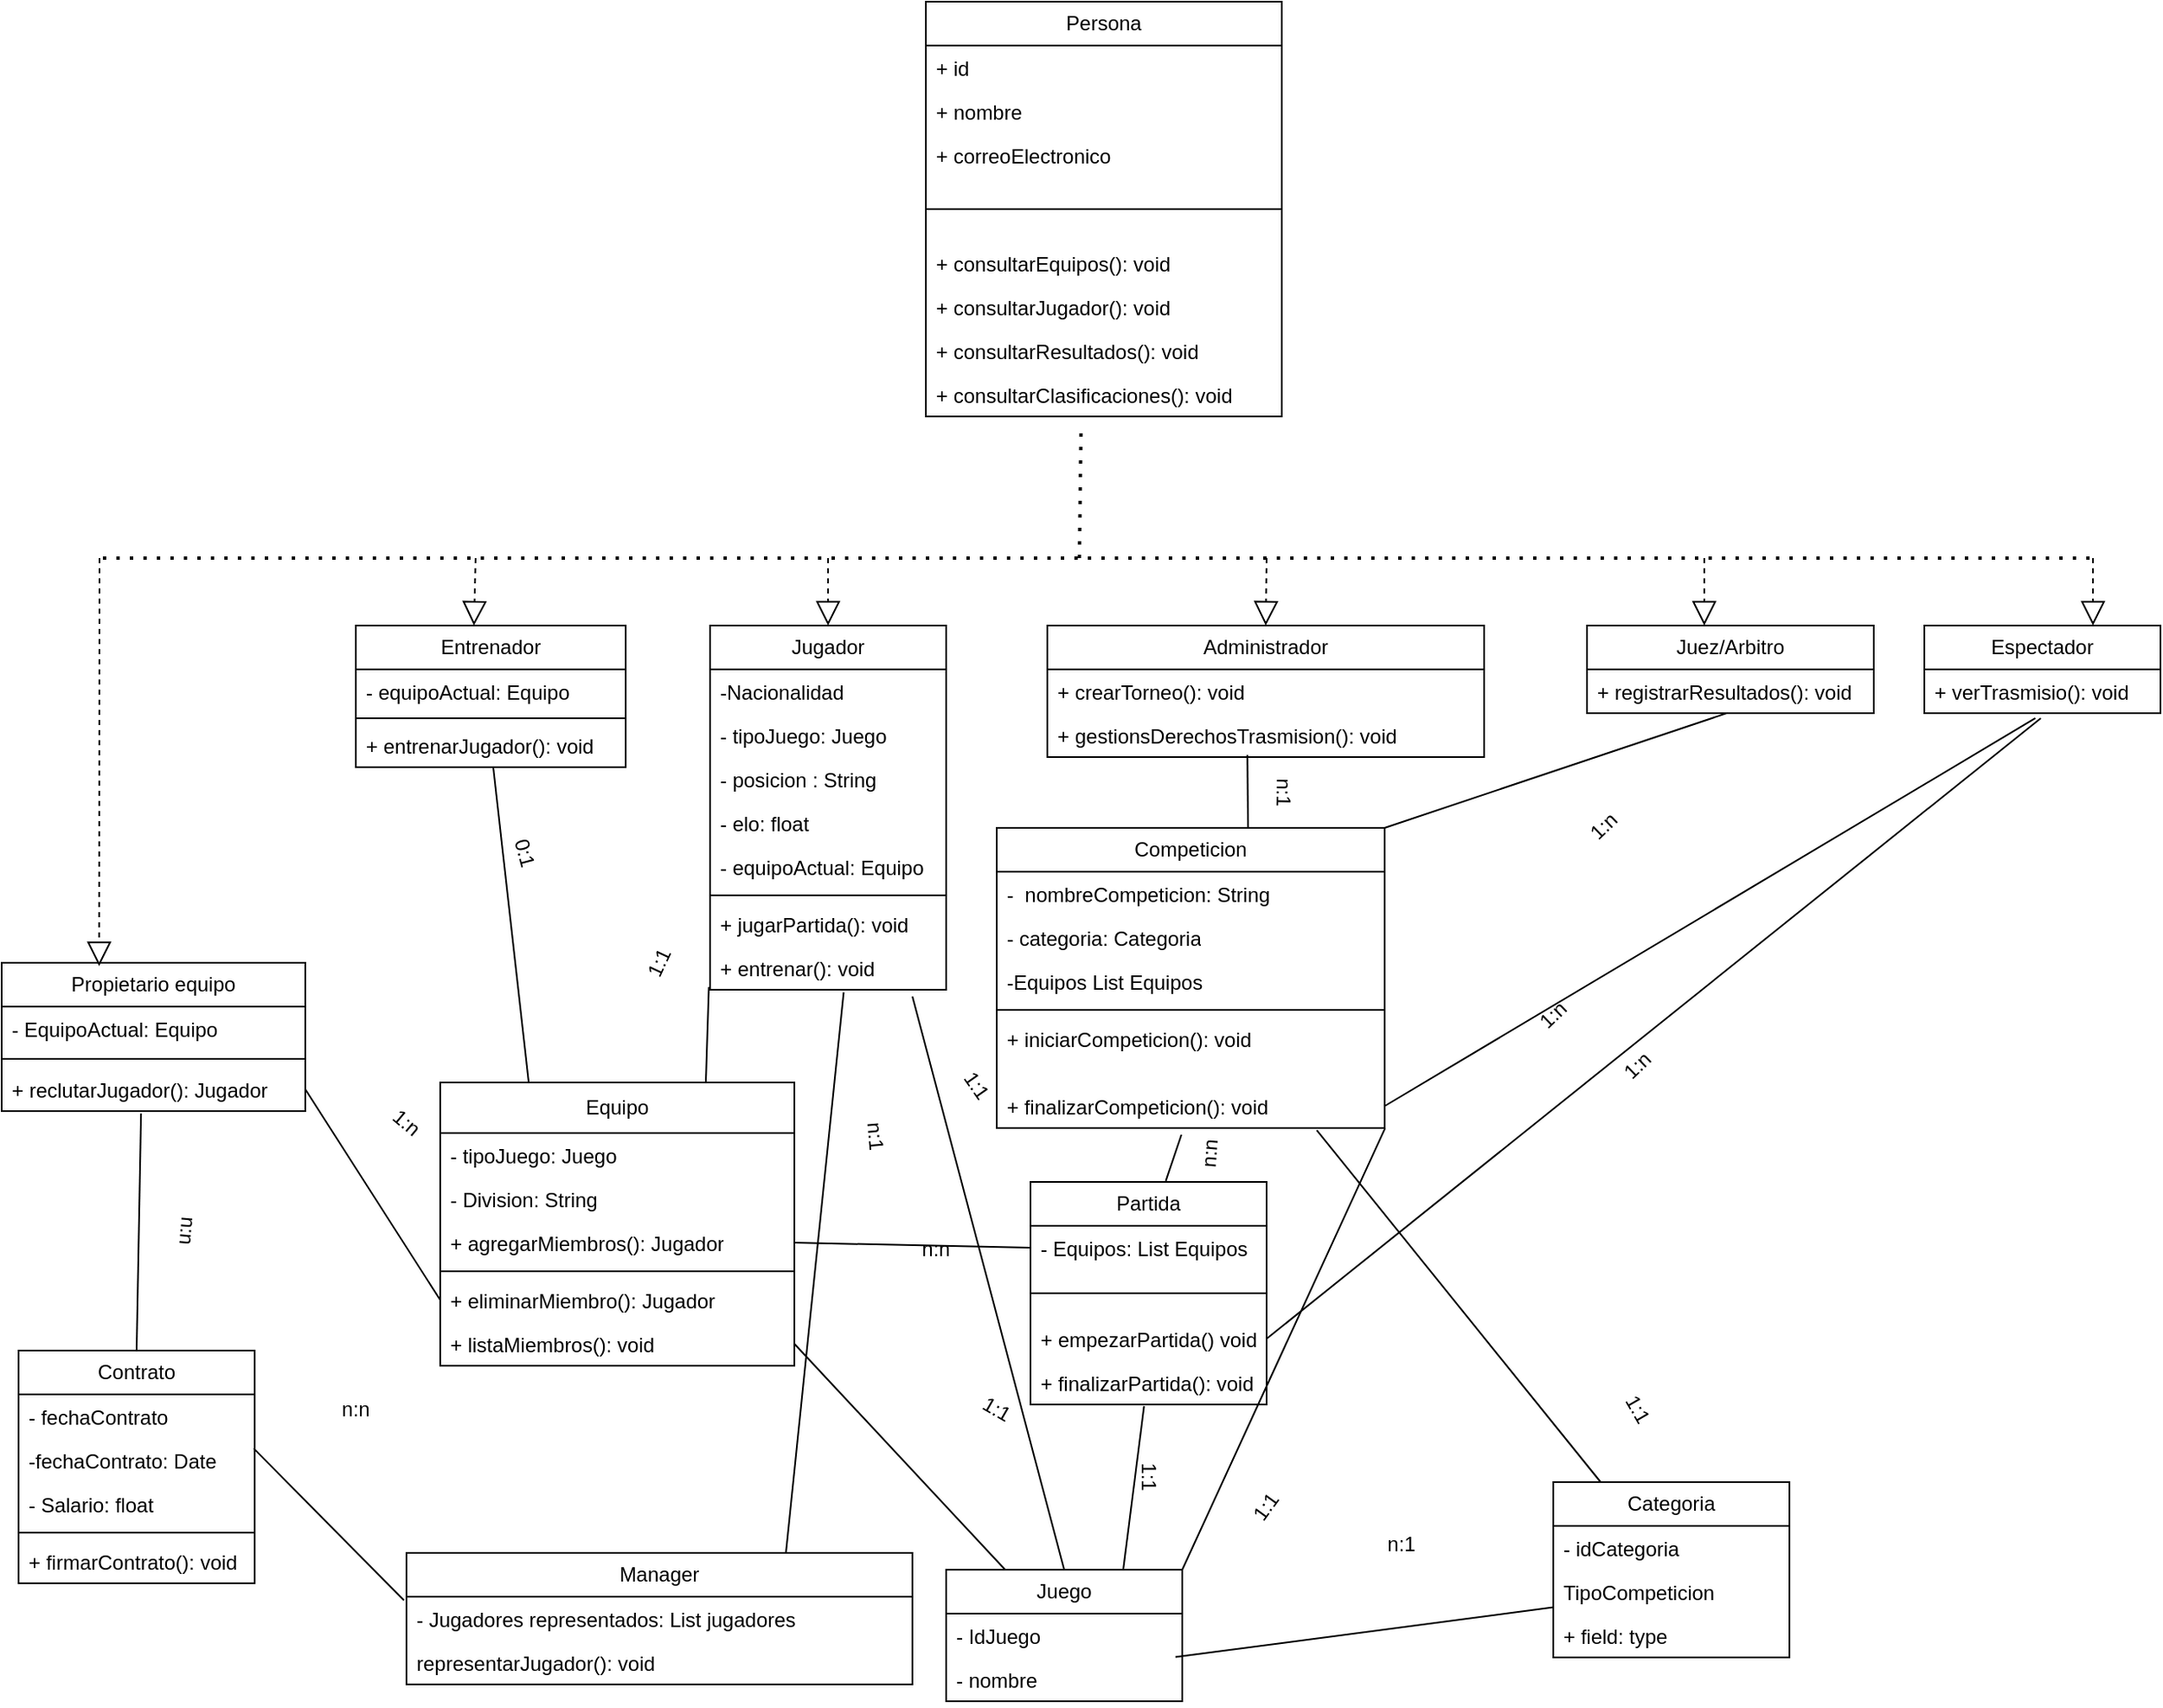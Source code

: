 <mxfile version="26.2.2">
  <diagram id="C5RBs43oDa-KdzZeNtuy" name="Page-1">
    <mxGraphModel dx="1342" dy="611" grid="1" gridSize="10" guides="1" tooltips="1" connect="1" arrows="1" fold="1" page="1" pageScale="1" pageWidth="827" pageHeight="1169" math="0" shadow="0">
      <root>
        <mxCell id="WIyWlLk6GJQsqaUBKTNV-0" />
        <mxCell id="WIyWlLk6GJQsqaUBKTNV-1" parent="WIyWlLk6GJQsqaUBKTNV-0" />
        <mxCell id="iQQC09z1nvnjRwE8Z2AP-0" value="Administrador" style="swimlane;fontStyle=0;childLayout=stackLayout;horizontal=1;startSize=26;fillColor=none;horizontalStack=0;resizeParent=1;resizeParentMax=0;resizeLast=0;collapsible=1;marginBottom=0;whiteSpace=wrap;html=1;" parent="WIyWlLk6GJQsqaUBKTNV-1" vertex="1">
          <mxGeometry x="380" y="400" width="259" height="78" as="geometry" />
        </mxCell>
        <mxCell id="iQQC09z1nvnjRwE8Z2AP-1" value="+ crearTorneo(): void" style="text;strokeColor=none;fillColor=none;align=left;verticalAlign=top;spacingLeft=4;spacingRight=4;overflow=hidden;rotatable=0;points=[[0,0.5],[1,0.5]];portConstraint=eastwest;whiteSpace=wrap;html=1;" parent="iQQC09z1nvnjRwE8Z2AP-0" vertex="1">
          <mxGeometry y="26" width="259" height="26" as="geometry" />
        </mxCell>
        <mxCell id="iQQC09z1nvnjRwE8Z2AP-2" value="+ gestionsDerechosTrasmision(): void" style="text;strokeColor=none;fillColor=none;align=left;verticalAlign=top;spacingLeft=4;spacingRight=4;overflow=hidden;rotatable=0;points=[[0,0.5],[1,0.5]];portConstraint=eastwest;whiteSpace=wrap;html=1;" parent="iQQC09z1nvnjRwE8Z2AP-0" vertex="1">
          <mxGeometry y="52" width="259" height="26" as="geometry" />
        </mxCell>
        <mxCell id="iQQC09z1nvnjRwE8Z2AP-10" value="Juez/Arbitro" style="swimlane;fontStyle=0;childLayout=stackLayout;horizontal=1;startSize=26;fillColor=none;horizontalStack=0;resizeParent=1;resizeParentMax=0;resizeLast=0;collapsible=1;marginBottom=0;whiteSpace=wrap;html=1;" parent="WIyWlLk6GJQsqaUBKTNV-1" vertex="1">
          <mxGeometry x="700" y="400" width="170" height="52" as="geometry" />
        </mxCell>
        <mxCell id="iQQC09z1nvnjRwE8Z2AP-11" value="+ registrarResultados(): void" style="text;strokeColor=none;fillColor=none;align=left;verticalAlign=top;spacingLeft=4;spacingRight=4;overflow=hidden;rotatable=0;points=[[0,0.5],[1,0.5]];portConstraint=eastwest;whiteSpace=wrap;html=1;" parent="iQQC09z1nvnjRwE8Z2AP-10" vertex="1">
          <mxGeometry y="26" width="170" height="26" as="geometry" />
        </mxCell>
        <mxCell id="iQQC09z1nvnjRwE8Z2AP-14" value="Propietario equipo" style="swimlane;fontStyle=0;childLayout=stackLayout;horizontal=1;startSize=26;fillColor=none;horizontalStack=0;resizeParent=1;resizeParentMax=0;resizeLast=0;collapsible=1;marginBottom=0;whiteSpace=wrap;html=1;" parent="WIyWlLk6GJQsqaUBKTNV-1" vertex="1">
          <mxGeometry x="-240" y="600" width="180" height="88" as="geometry" />
        </mxCell>
        <mxCell id="iQQC09z1nvnjRwE8Z2AP-15" value="- EquipoActual: Equipo" style="text;strokeColor=none;fillColor=none;align=left;verticalAlign=top;spacingLeft=4;spacingRight=4;overflow=hidden;rotatable=0;points=[[0,0.5],[1,0.5]];portConstraint=eastwest;whiteSpace=wrap;html=1;" parent="iQQC09z1nvnjRwE8Z2AP-14" vertex="1">
          <mxGeometry y="26" width="180" height="26" as="geometry" />
        </mxCell>
        <mxCell id="GNqNWurHYLGHldSwmiHS-39" value="" style="line;strokeWidth=1;fillColor=none;align=left;verticalAlign=middle;spacingTop=-1;spacingLeft=3;spacingRight=3;rotatable=0;labelPosition=right;points=[];portConstraint=eastwest;strokeColor=inherit;" parent="iQQC09z1nvnjRwE8Z2AP-14" vertex="1">
          <mxGeometry y="52" width="180" height="10" as="geometry" />
        </mxCell>
        <mxCell id="iQQC09z1nvnjRwE8Z2AP-17" value="+ reclutarJugador(): Jugador" style="text;strokeColor=none;fillColor=none;align=left;verticalAlign=top;spacingLeft=4;spacingRight=4;overflow=hidden;rotatable=0;points=[[0,0.5],[1,0.5]];portConstraint=eastwest;whiteSpace=wrap;html=1;" parent="iQQC09z1nvnjRwE8Z2AP-14" vertex="1">
          <mxGeometry y="62" width="180" height="26" as="geometry" />
        </mxCell>
        <mxCell id="iQQC09z1nvnjRwE8Z2AP-18" value="Jugador" style="swimlane;fontStyle=0;childLayout=stackLayout;horizontal=1;startSize=26;fillColor=none;horizontalStack=0;resizeParent=1;resizeParentMax=0;resizeLast=0;collapsible=1;marginBottom=0;whiteSpace=wrap;html=1;" parent="WIyWlLk6GJQsqaUBKTNV-1" vertex="1">
          <mxGeometry x="180" y="400" width="140" height="216" as="geometry" />
        </mxCell>
        <mxCell id="GNqNWurHYLGHldSwmiHS-89" value="-Nacionalidad" style="text;strokeColor=none;fillColor=none;align=left;verticalAlign=top;spacingLeft=4;spacingRight=4;overflow=hidden;rotatable=0;points=[[0,0.5],[1,0.5]];portConstraint=eastwest;whiteSpace=wrap;html=1;" parent="iQQC09z1nvnjRwE8Z2AP-18" vertex="1">
          <mxGeometry y="26" width="140" height="26" as="geometry" />
        </mxCell>
        <mxCell id="GNqNWurHYLGHldSwmiHS-90" value="- tipoJuego: Juego" style="text;strokeColor=none;fillColor=none;align=left;verticalAlign=top;spacingLeft=4;spacingRight=4;overflow=hidden;rotatable=0;points=[[0,0.5],[1,0.5]];portConstraint=eastwest;whiteSpace=wrap;html=1;" parent="iQQC09z1nvnjRwE8Z2AP-18" vertex="1">
          <mxGeometry y="52" width="140" height="26" as="geometry" />
        </mxCell>
        <mxCell id="iQQC09z1nvnjRwE8Z2AP-19" value="- posicion : String" style="text;strokeColor=none;fillColor=none;align=left;verticalAlign=top;spacingLeft=4;spacingRight=4;overflow=hidden;rotatable=0;points=[[0,0.5],[1,0.5]];portConstraint=eastwest;whiteSpace=wrap;html=1;" parent="iQQC09z1nvnjRwE8Z2AP-18" vertex="1">
          <mxGeometry y="78" width="140" height="26" as="geometry" />
        </mxCell>
        <mxCell id="iQQC09z1nvnjRwE8Z2AP-21" value="- elo: float" style="text;strokeColor=none;fillColor=none;align=left;verticalAlign=top;spacingLeft=4;spacingRight=4;overflow=hidden;rotatable=0;points=[[0,0.5],[1,0.5]];portConstraint=eastwest;whiteSpace=wrap;html=1;" parent="iQQC09z1nvnjRwE8Z2AP-18" vertex="1">
          <mxGeometry y="104" width="140" height="26" as="geometry" />
        </mxCell>
        <mxCell id="GNqNWurHYLGHldSwmiHS-33" value="- equipoActual: Equipo" style="text;strokeColor=none;fillColor=none;align=left;verticalAlign=top;spacingLeft=4;spacingRight=4;overflow=hidden;rotatable=0;points=[[0,0.5],[1,0.5]];portConstraint=eastwest;whiteSpace=wrap;html=1;" parent="iQQC09z1nvnjRwE8Z2AP-18" vertex="1">
          <mxGeometry y="130" width="140" height="26" as="geometry" />
        </mxCell>
        <mxCell id="GNqNWurHYLGHldSwmiHS-35" value="" style="line;strokeWidth=1;fillColor=none;align=left;verticalAlign=middle;spacingTop=-1;spacingLeft=3;spacingRight=3;rotatable=0;labelPosition=right;points=[];portConstraint=eastwest;strokeColor=inherit;" parent="iQQC09z1nvnjRwE8Z2AP-18" vertex="1">
          <mxGeometry y="156" width="140" height="8" as="geometry" />
        </mxCell>
        <mxCell id="GNqNWurHYLGHldSwmiHS-34" value="+ jugarPartida(): void" style="text;strokeColor=none;fillColor=none;align=left;verticalAlign=top;spacingLeft=4;spacingRight=4;overflow=hidden;rotatable=0;points=[[0,0.5],[1,0.5]];portConstraint=eastwest;whiteSpace=wrap;html=1;" parent="iQQC09z1nvnjRwE8Z2AP-18" vertex="1">
          <mxGeometry y="164" width="140" height="26" as="geometry" />
        </mxCell>
        <mxCell id="GNqNWurHYLGHldSwmiHS-36" value="+ entrenar(): void" style="text;strokeColor=none;fillColor=none;align=left;verticalAlign=top;spacingLeft=4;spacingRight=4;overflow=hidden;rotatable=0;points=[[0,0.5],[1,0.5]];portConstraint=eastwest;whiteSpace=wrap;html=1;" parent="iQQC09z1nvnjRwE8Z2AP-18" vertex="1">
          <mxGeometry y="190" width="140" height="26" as="geometry" />
        </mxCell>
        <mxCell id="iQQC09z1nvnjRwE8Z2AP-22" value="Manager" style="swimlane;fontStyle=0;childLayout=stackLayout;horizontal=1;startSize=26;fillColor=none;horizontalStack=0;resizeParent=1;resizeParentMax=0;resizeLast=0;collapsible=1;marginBottom=0;whiteSpace=wrap;html=1;" parent="WIyWlLk6GJQsqaUBKTNV-1" vertex="1">
          <mxGeometry y="950" width="300" height="78" as="geometry" />
        </mxCell>
        <mxCell id="bAvmmK1uBY_aqeS-dtMK-4" value="- Jugadores representados: List jugadores" style="text;strokeColor=none;fillColor=none;align=left;verticalAlign=top;spacingLeft=4;spacingRight=4;overflow=hidden;rotatable=0;points=[[0,0.5],[1,0.5]];portConstraint=eastwest;whiteSpace=wrap;html=1;" parent="iQQC09z1nvnjRwE8Z2AP-22" vertex="1">
          <mxGeometry y="26" width="300" height="26" as="geometry" />
        </mxCell>
        <mxCell id="iQQC09z1nvnjRwE8Z2AP-25" value="representarJugador(): void" style="text;strokeColor=none;fillColor=none;align=left;verticalAlign=top;spacingLeft=4;spacingRight=4;overflow=hidden;rotatable=0;points=[[0,0.5],[1,0.5]];portConstraint=eastwest;whiteSpace=wrap;html=1;" parent="iQQC09z1nvnjRwE8Z2AP-22" vertex="1">
          <mxGeometry y="52" width="300" height="26" as="geometry" />
        </mxCell>
        <mxCell id="iQQC09z1nvnjRwE8Z2AP-26" value="Entrenador" style="swimlane;fontStyle=0;childLayout=stackLayout;horizontal=1;startSize=26;fillColor=none;horizontalStack=0;resizeParent=1;resizeParentMax=0;resizeLast=0;collapsible=1;marginBottom=0;whiteSpace=wrap;html=1;" parent="WIyWlLk6GJQsqaUBKTNV-1" vertex="1">
          <mxGeometry x="-30" y="400" width="160" height="84" as="geometry" />
        </mxCell>
        <mxCell id="iQQC09z1nvnjRwE8Z2AP-29" value="- equipoActual: Equipo" style="text;strokeColor=none;fillColor=none;align=left;verticalAlign=top;spacingLeft=4;spacingRight=4;overflow=hidden;rotatable=0;points=[[0,0.5],[1,0.5]];portConstraint=eastwest;whiteSpace=wrap;html=1;" parent="iQQC09z1nvnjRwE8Z2AP-26" vertex="1">
          <mxGeometry y="26" width="160" height="26" as="geometry" />
        </mxCell>
        <mxCell id="GNqNWurHYLGHldSwmiHS-37" value="" style="line;strokeWidth=1;fillColor=none;align=left;verticalAlign=middle;spacingTop=-1;spacingLeft=3;spacingRight=3;rotatable=0;labelPosition=right;points=[];portConstraint=eastwest;strokeColor=inherit;" parent="iQQC09z1nvnjRwE8Z2AP-26" vertex="1">
          <mxGeometry y="52" width="160" height="6" as="geometry" />
        </mxCell>
        <mxCell id="GNqNWurHYLGHldSwmiHS-38" value="+ entrenarJugador(): void" style="text;strokeColor=none;fillColor=none;align=left;verticalAlign=top;spacingLeft=4;spacingRight=4;overflow=hidden;rotatable=0;points=[[0,0.5],[1,0.5]];portConstraint=eastwest;whiteSpace=wrap;html=1;" parent="iQQC09z1nvnjRwE8Z2AP-26" vertex="1">
          <mxGeometry y="58" width="160" height="26" as="geometry" />
        </mxCell>
        <mxCell id="iQQC09z1nvnjRwE8Z2AP-30" value="Espectador" style="swimlane;fontStyle=0;childLayout=stackLayout;horizontal=1;startSize=26;fillColor=none;horizontalStack=0;resizeParent=1;resizeParentMax=0;resizeLast=0;collapsible=1;marginBottom=0;whiteSpace=wrap;html=1;" parent="WIyWlLk6GJQsqaUBKTNV-1" vertex="1">
          <mxGeometry x="900" y="400" width="140" height="52" as="geometry" />
        </mxCell>
        <mxCell id="iQQC09z1nvnjRwE8Z2AP-31" value="+ verTrasmisio(): void" style="text;strokeColor=none;fillColor=none;align=left;verticalAlign=top;spacingLeft=4;spacingRight=4;overflow=hidden;rotatable=0;points=[[0,0.5],[1,0.5]];portConstraint=eastwest;whiteSpace=wrap;html=1;" parent="iQQC09z1nvnjRwE8Z2AP-30" vertex="1">
          <mxGeometry y="26" width="140" height="26" as="geometry" />
        </mxCell>
        <mxCell id="GNqNWurHYLGHldSwmiHS-1" value="Persona" style="swimlane;fontStyle=0;childLayout=stackLayout;horizontal=1;startSize=26;fillColor=none;horizontalStack=0;resizeParent=1;resizeParentMax=0;resizeLast=0;collapsible=1;marginBottom=0;whiteSpace=wrap;html=1;" parent="WIyWlLk6GJQsqaUBKTNV-1" vertex="1">
          <mxGeometry x="308" y="30" width="211" height="246" as="geometry" />
        </mxCell>
        <mxCell id="GNqNWurHYLGHldSwmiHS-2" value="+ id" style="text;strokeColor=none;fillColor=none;align=left;verticalAlign=top;spacingLeft=4;spacingRight=4;overflow=hidden;rotatable=0;points=[[0,0.5],[1,0.5]];portConstraint=eastwest;whiteSpace=wrap;html=1;" parent="GNqNWurHYLGHldSwmiHS-1" vertex="1">
          <mxGeometry y="26" width="211" height="26" as="geometry" />
        </mxCell>
        <mxCell id="GNqNWurHYLGHldSwmiHS-3" value="+ nombre" style="text;strokeColor=none;fillColor=none;align=left;verticalAlign=top;spacingLeft=4;spacingRight=4;overflow=hidden;rotatable=0;points=[[0,0.5],[1,0.5]];portConstraint=eastwest;whiteSpace=wrap;html=1;" parent="GNqNWurHYLGHldSwmiHS-1" vertex="1">
          <mxGeometry y="52" width="211" height="26" as="geometry" />
        </mxCell>
        <mxCell id="GNqNWurHYLGHldSwmiHS-5" value="+ correoElectronico" style="text;strokeColor=none;fillColor=none;align=left;verticalAlign=top;spacingLeft=4;spacingRight=4;overflow=hidden;rotatable=0;points=[[0,0.5],[1,0.5]];portConstraint=eastwest;whiteSpace=wrap;html=1;" parent="GNqNWurHYLGHldSwmiHS-1" vertex="1">
          <mxGeometry y="78" width="211" height="26" as="geometry" />
        </mxCell>
        <mxCell id="GNqNWurHYLGHldSwmiHS-8" value="" style="line;strokeWidth=1;fillColor=none;align=left;verticalAlign=middle;spacingTop=-1;spacingLeft=3;spacingRight=3;rotatable=0;labelPosition=right;points=[];portConstraint=eastwest;strokeColor=inherit;" parent="GNqNWurHYLGHldSwmiHS-1" vertex="1">
          <mxGeometry y="104" width="211" height="38" as="geometry" />
        </mxCell>
        <mxCell id="GNqNWurHYLGHldSwmiHS-9" value="+ consultarEquipos(): void" style="text;strokeColor=none;fillColor=none;align=left;verticalAlign=top;spacingLeft=4;spacingRight=4;overflow=hidden;rotatable=0;points=[[0,0.5],[1,0.5]];portConstraint=eastwest;whiteSpace=wrap;html=1;" parent="GNqNWurHYLGHldSwmiHS-1" vertex="1">
          <mxGeometry y="142" width="211" height="26" as="geometry" />
        </mxCell>
        <mxCell id="GNqNWurHYLGHldSwmiHS-10" value="+ consultarJugador(): void" style="text;strokeColor=none;fillColor=none;align=left;verticalAlign=top;spacingLeft=4;spacingRight=4;overflow=hidden;rotatable=0;points=[[0,0.5],[1,0.5]];portConstraint=eastwest;whiteSpace=wrap;html=1;" parent="GNqNWurHYLGHldSwmiHS-1" vertex="1">
          <mxGeometry y="168" width="211" height="26" as="geometry" />
        </mxCell>
        <mxCell id="GNqNWurHYLGHldSwmiHS-7" value="" style="line;strokeWidth=1;fillColor=none;align=left;verticalAlign=middle;spacingTop=-1;spacingLeft=3;spacingRight=3;rotatable=0;labelPosition=right;points=[];portConstraint=eastwest;strokeColor=inherit;" parent="GNqNWurHYLGHldSwmiHS-1" vertex="1">
          <mxGeometry y="194" width="211" as="geometry" />
        </mxCell>
        <mxCell id="GNqNWurHYLGHldSwmiHS-12" value="+ consultarResultados(): void" style="text;strokeColor=none;fillColor=none;align=left;verticalAlign=top;spacingLeft=4;spacingRight=4;overflow=hidden;rotatable=0;points=[[0,0.5],[1,0.5]];portConstraint=eastwest;whiteSpace=wrap;html=1;" parent="GNqNWurHYLGHldSwmiHS-1" vertex="1">
          <mxGeometry y="194" width="211" height="26" as="geometry" />
        </mxCell>
        <mxCell id="GNqNWurHYLGHldSwmiHS-11" value="+ consultarClasificaciones(): void" style="text;strokeColor=none;fillColor=none;align=left;verticalAlign=top;spacingLeft=4;spacingRight=4;overflow=hidden;rotatable=0;points=[[0,0.5],[1,0.5]];portConstraint=eastwest;whiteSpace=wrap;html=1;" parent="GNqNWurHYLGHldSwmiHS-1" vertex="1">
          <mxGeometry y="220" width="211" height="26" as="geometry" />
        </mxCell>
        <mxCell id="GNqNWurHYLGHldSwmiHS-13" value="Equipo" style="swimlane;fontStyle=0;childLayout=stackLayout;horizontal=1;startSize=30;fillColor=none;horizontalStack=0;resizeParent=1;resizeParentMax=0;resizeLast=0;collapsible=1;marginBottom=0;whiteSpace=wrap;html=1;" parent="WIyWlLk6GJQsqaUBKTNV-1" vertex="1">
          <mxGeometry x="20" y="671" width="210" height="168" as="geometry" />
        </mxCell>
        <mxCell id="GNqNWurHYLGHldSwmiHS-77" value="- tipoJuego: Juego" style="text;strokeColor=none;fillColor=none;align=left;verticalAlign=top;spacingLeft=4;spacingRight=4;overflow=hidden;rotatable=0;points=[[0,0.5],[1,0.5]];portConstraint=eastwest;whiteSpace=wrap;html=1;" parent="GNqNWurHYLGHldSwmiHS-13" vertex="1">
          <mxGeometry y="30" width="210" height="26" as="geometry" />
        </mxCell>
        <mxCell id="GNqNWurHYLGHldSwmiHS-79" value="- Division: String" style="text;strokeColor=none;fillColor=none;align=left;verticalAlign=top;spacingLeft=4;spacingRight=4;overflow=hidden;rotatable=0;points=[[0,0.5],[1,0.5]];portConstraint=eastwest;whiteSpace=wrap;html=1;" parent="GNqNWurHYLGHldSwmiHS-13" vertex="1">
          <mxGeometry y="56" width="210" height="26" as="geometry" />
        </mxCell>
        <mxCell id="GNqNWurHYLGHldSwmiHS-14" value="+ agregarMiembros(): Jugador" style="text;strokeColor=none;fillColor=none;align=left;verticalAlign=top;spacingLeft=4;spacingRight=4;overflow=hidden;rotatable=0;points=[[0,0.5],[1,0.5]];portConstraint=eastwest;whiteSpace=wrap;html=1;" parent="GNqNWurHYLGHldSwmiHS-13" vertex="1">
          <mxGeometry y="82" width="210" height="26" as="geometry" />
        </mxCell>
        <mxCell id="GNqNWurHYLGHldSwmiHS-78" value="" style="line;strokeWidth=1;fillColor=none;align=left;verticalAlign=middle;spacingTop=-1;spacingLeft=3;spacingRight=3;rotatable=0;labelPosition=right;points=[];portConstraint=eastwest;strokeColor=inherit;" parent="GNqNWurHYLGHldSwmiHS-13" vertex="1">
          <mxGeometry y="108" width="210" height="8" as="geometry" />
        </mxCell>
        <mxCell id="GNqNWurHYLGHldSwmiHS-16" value="+ eliminarMiembro(): Jugador" style="text;strokeColor=none;fillColor=none;align=left;verticalAlign=top;spacingLeft=4;spacingRight=4;overflow=hidden;rotatable=0;points=[[0,0.5],[1,0.5]];portConstraint=eastwest;whiteSpace=wrap;html=1;" parent="GNqNWurHYLGHldSwmiHS-13" vertex="1">
          <mxGeometry y="116" width="210" height="26" as="geometry" />
        </mxCell>
        <mxCell id="GNqNWurHYLGHldSwmiHS-15" value="+ listaMiembros(): void" style="text;strokeColor=none;fillColor=none;align=left;verticalAlign=top;spacingLeft=4;spacingRight=4;overflow=hidden;rotatable=0;points=[[0,0.5],[1,0.5]];portConstraint=eastwest;whiteSpace=wrap;html=1;" parent="GNqNWurHYLGHldSwmiHS-13" vertex="1">
          <mxGeometry y="142" width="210" height="26" as="geometry" />
        </mxCell>
        <mxCell id="GNqNWurHYLGHldSwmiHS-17" value="Competicion" style="swimlane;fontStyle=0;childLayout=stackLayout;horizontal=1;startSize=26;fillColor=none;horizontalStack=0;resizeParent=1;resizeParentMax=0;resizeLast=0;collapsible=1;marginBottom=0;whiteSpace=wrap;html=1;" parent="WIyWlLk6GJQsqaUBKTNV-1" vertex="1">
          <mxGeometry x="350" y="520" width="230" height="178" as="geometry" />
        </mxCell>
        <mxCell id="GNqNWurHYLGHldSwmiHS-18" value="-&amp;nbsp; nombreCompeticion: String" style="text;strokeColor=none;fillColor=none;align=left;verticalAlign=top;spacingLeft=4;spacingRight=4;overflow=hidden;rotatable=0;points=[[0,0.5],[1,0.5]];portConstraint=eastwest;whiteSpace=wrap;html=1;" parent="GNqNWurHYLGHldSwmiHS-17" vertex="1">
          <mxGeometry y="26" width="230" height="26" as="geometry" />
        </mxCell>
        <mxCell id="GNqNWurHYLGHldSwmiHS-19" value="- categoria: Categoria" style="text;strokeColor=none;fillColor=none;align=left;verticalAlign=top;spacingLeft=4;spacingRight=4;overflow=hidden;rotatable=0;points=[[0,0.5],[1,0.5]];portConstraint=eastwest;whiteSpace=wrap;html=1;" parent="GNqNWurHYLGHldSwmiHS-17" vertex="1">
          <mxGeometry y="52" width="230" height="26" as="geometry" />
        </mxCell>
        <mxCell id="xAGrIloIVyVLsAqQ8351-6" value="-Equipos List Equipos" style="text;strokeColor=none;fillColor=none;align=left;verticalAlign=top;spacingLeft=4;spacingRight=4;overflow=hidden;rotatable=0;points=[[0,0.5],[1,0.5]];portConstraint=eastwest;whiteSpace=wrap;html=1;" parent="GNqNWurHYLGHldSwmiHS-17" vertex="1">
          <mxGeometry y="78" width="230" height="26" as="geometry" />
        </mxCell>
        <mxCell id="xAGrIloIVyVLsAqQ8351-3" value="" style="line;strokeWidth=1;fillColor=none;align=left;verticalAlign=middle;spacingTop=-1;spacingLeft=3;spacingRight=3;rotatable=0;labelPosition=right;points=[];portConstraint=eastwest;strokeColor=inherit;" parent="GNqNWurHYLGHldSwmiHS-17" vertex="1">
          <mxGeometry y="104" width="230" height="8" as="geometry" />
        </mxCell>
        <mxCell id="xAGrIloIVyVLsAqQ8351-4" value="+ iniciarCompeticion(): void" style="text;strokeColor=none;fillColor=none;align=left;verticalAlign=top;spacingLeft=4;spacingRight=4;overflow=hidden;rotatable=0;points=[[0,0.5],[1,0.5]];portConstraint=eastwest;whiteSpace=wrap;html=1;" parent="GNqNWurHYLGHldSwmiHS-17" vertex="1">
          <mxGeometry y="112" width="230" height="40" as="geometry" />
        </mxCell>
        <mxCell id="GNqNWurHYLGHldSwmiHS-20" value="+ finalizarCompeticion(): void" style="text;strokeColor=none;fillColor=none;align=left;verticalAlign=top;spacingLeft=4;spacingRight=4;overflow=hidden;rotatable=0;points=[[0,0.5],[1,0.5]];portConstraint=eastwest;whiteSpace=wrap;html=1;" parent="GNqNWurHYLGHldSwmiHS-17" vertex="1">
          <mxGeometry y="152" width="230" height="26" as="geometry" />
        </mxCell>
        <mxCell id="GNqNWurHYLGHldSwmiHS-22" value="" style="endArrow=none;dashed=1;html=1;dashPattern=1 3;strokeWidth=2;rounded=0;" parent="WIyWlLk6GJQsqaUBKTNV-1" edge="1">
          <mxGeometry width="50" height="50" relative="1" as="geometry">
            <mxPoint x="-180" y="360" as="sourcePoint" />
            <mxPoint x="1000" y="360" as="targetPoint" />
          </mxGeometry>
        </mxCell>
        <mxCell id="GNqNWurHYLGHldSwmiHS-23" value="" style="endArrow=none;dashed=1;html=1;dashPattern=1 3;strokeWidth=2;rounded=0;" parent="WIyWlLk6GJQsqaUBKTNV-1" edge="1">
          <mxGeometry width="50" height="50" relative="1" as="geometry">
            <mxPoint x="399" y="360" as="sourcePoint" />
            <mxPoint x="400" y="280" as="targetPoint" />
          </mxGeometry>
        </mxCell>
        <mxCell id="GNqNWurHYLGHldSwmiHS-24" value="" style="endArrow=block;dashed=1;endFill=0;endSize=12;html=1;rounded=0;entryX=0.5;entryY=0;entryDx=0;entryDy=0;" parent="WIyWlLk6GJQsqaUBKTNV-1" target="iQQC09z1nvnjRwE8Z2AP-18" edge="1">
          <mxGeometry width="160" relative="1" as="geometry">
            <mxPoint x="250" y="360" as="sourcePoint" />
            <mxPoint x="450" y="440" as="targetPoint" />
          </mxGeometry>
        </mxCell>
        <mxCell id="GNqNWurHYLGHldSwmiHS-27" value="" style="endArrow=block;dashed=1;endFill=0;endSize=12;html=1;rounded=0;entryX=0.5;entryY=0;entryDx=0;entryDy=0;" parent="WIyWlLk6GJQsqaUBKTNV-1" target="iQQC09z1nvnjRwE8Z2AP-0" edge="1">
          <mxGeometry width="160" relative="1" as="geometry">
            <mxPoint x="510" y="360" as="sourcePoint" />
            <mxPoint x="260" y="410" as="targetPoint" />
          </mxGeometry>
        </mxCell>
        <mxCell id="GNqNWurHYLGHldSwmiHS-28" value="" style="endArrow=block;dashed=1;endFill=0;endSize=12;html=1;rounded=0;entryX=0.5;entryY=0;entryDx=0;entryDy=0;" parent="WIyWlLk6GJQsqaUBKTNV-1" edge="1">
          <mxGeometry width="160" relative="1" as="geometry">
            <mxPoint x="769.5" y="360" as="sourcePoint" />
            <mxPoint x="769.5" y="400" as="targetPoint" />
          </mxGeometry>
        </mxCell>
        <mxCell id="GNqNWurHYLGHldSwmiHS-29" value="" style="endArrow=block;dashed=1;endFill=0;endSize=12;html=1;rounded=0;entryX=0.5;entryY=0;entryDx=0;entryDy=0;" parent="WIyWlLk6GJQsqaUBKTNV-1" edge="1">
          <mxGeometry width="160" relative="1" as="geometry">
            <mxPoint x="1000" y="360" as="sourcePoint" />
            <mxPoint x="1000" y="400" as="targetPoint" />
          </mxGeometry>
        </mxCell>
        <mxCell id="GNqNWurHYLGHldSwmiHS-31" value="" style="endArrow=block;dashed=1;endFill=0;endSize=12;html=1;rounded=0;" parent="WIyWlLk6GJQsqaUBKTNV-1" edge="1">
          <mxGeometry width="160" relative="1" as="geometry">
            <mxPoint x="41" y="360" as="sourcePoint" />
            <mxPoint x="40" y="400" as="targetPoint" />
          </mxGeometry>
        </mxCell>
        <mxCell id="GNqNWurHYLGHldSwmiHS-32" value="" style="endArrow=block;dashed=1;endFill=0;endSize=12;html=1;rounded=0;entryX=0.321;entryY=0.023;entryDx=0;entryDy=0;entryPerimeter=0;" parent="WIyWlLk6GJQsqaUBKTNV-1" target="iQQC09z1nvnjRwE8Z2AP-14" edge="1">
          <mxGeometry width="160" relative="1" as="geometry">
            <mxPoint x="-182" y="360" as="sourcePoint" />
            <mxPoint x="-169" y="520" as="targetPoint" />
          </mxGeometry>
        </mxCell>
        <mxCell id="GNqNWurHYLGHldSwmiHS-57" value="Contrato" style="swimlane;fontStyle=0;childLayout=stackLayout;horizontal=1;startSize=26;fillColor=none;horizontalStack=0;resizeParent=1;resizeParentMax=0;resizeLast=0;collapsible=1;marginBottom=0;whiteSpace=wrap;html=1;" parent="WIyWlLk6GJQsqaUBKTNV-1" vertex="1">
          <mxGeometry x="-230" y="830" width="140" height="138" as="geometry" />
        </mxCell>
        <mxCell id="GNqNWurHYLGHldSwmiHS-58" value="- fechaContrato" style="text;strokeColor=none;fillColor=none;align=left;verticalAlign=top;spacingLeft=4;spacingRight=4;overflow=hidden;rotatable=0;points=[[0,0.5],[1,0.5]];portConstraint=eastwest;whiteSpace=wrap;html=1;" parent="GNqNWurHYLGHldSwmiHS-57" vertex="1">
          <mxGeometry y="26" width="140" height="26" as="geometry" />
        </mxCell>
        <mxCell id="GNqNWurHYLGHldSwmiHS-59" value="-fechaContrato: Date" style="text;strokeColor=none;fillColor=none;align=left;verticalAlign=top;spacingLeft=4;spacingRight=4;overflow=hidden;rotatable=0;points=[[0,0.5],[1,0.5]];portConstraint=eastwest;whiteSpace=wrap;html=1;" parent="GNqNWurHYLGHldSwmiHS-57" vertex="1">
          <mxGeometry y="52" width="140" height="26" as="geometry" />
        </mxCell>
        <mxCell id="GNqNWurHYLGHldSwmiHS-60" value="- Salario: float" style="text;strokeColor=none;fillColor=none;align=left;verticalAlign=top;spacingLeft=4;spacingRight=4;overflow=hidden;rotatable=0;points=[[0,0.5],[1,0.5]];portConstraint=eastwest;whiteSpace=wrap;html=1;" parent="GNqNWurHYLGHldSwmiHS-57" vertex="1">
          <mxGeometry y="78" width="140" height="26" as="geometry" />
        </mxCell>
        <mxCell id="lpZ48jiwTdECB3NVm_tx-1" value="" style="line;strokeWidth=1;fillColor=none;align=left;verticalAlign=middle;spacingTop=-1;spacingLeft=3;spacingRight=3;rotatable=0;labelPosition=right;points=[];portConstraint=eastwest;strokeColor=inherit;" parent="GNqNWurHYLGHldSwmiHS-57" vertex="1">
          <mxGeometry y="104" width="140" height="8" as="geometry" />
        </mxCell>
        <mxCell id="lpZ48jiwTdECB3NVm_tx-0" value="+ firmarContrato(): void" style="text;strokeColor=none;fillColor=none;align=left;verticalAlign=top;spacingLeft=4;spacingRight=4;overflow=hidden;rotatable=0;points=[[0,0.5],[1,0.5]];portConstraint=eastwest;whiteSpace=wrap;html=1;" parent="GNqNWurHYLGHldSwmiHS-57" vertex="1">
          <mxGeometry y="112" width="140" height="26" as="geometry" />
        </mxCell>
        <mxCell id="GNqNWurHYLGHldSwmiHS-62" value="" style="endArrow=none;html=1;rounded=0;entryX=-0.005;entryY=0.938;entryDx=0;entryDy=0;entryPerimeter=0;exitX=0.75;exitY=0;exitDx=0;exitDy=0;" parent="WIyWlLk6GJQsqaUBKTNV-1" source="GNqNWurHYLGHldSwmiHS-13" target="GNqNWurHYLGHldSwmiHS-36" edge="1">
          <mxGeometry width="50" height="50" relative="1" as="geometry">
            <mxPoint x="520" y="650" as="sourcePoint" />
            <mxPoint x="570" y="600" as="targetPoint" />
          </mxGeometry>
        </mxCell>
        <mxCell id="GNqNWurHYLGHldSwmiHS-63" value="1:1" style="text;html=1;align=center;verticalAlign=middle;whiteSpace=wrap;rounded=0;rotation=-65;" parent="WIyWlLk6GJQsqaUBKTNV-1" vertex="1">
          <mxGeometry x="120" y="585" width="60" height="30" as="geometry" />
        </mxCell>
        <mxCell id="GNqNWurHYLGHldSwmiHS-64" value="" style="endArrow=none;html=1;rounded=0;exitX=0.25;exitY=0;exitDx=0;exitDy=0;" parent="WIyWlLk6GJQsqaUBKTNV-1" source="GNqNWurHYLGHldSwmiHS-13" target="GNqNWurHYLGHldSwmiHS-38" edge="1">
          <mxGeometry width="50" height="50" relative="1" as="geometry">
            <mxPoint x="40" y="602" as="sourcePoint" />
            <mxPoint x="74" y="484" as="targetPoint" />
          </mxGeometry>
        </mxCell>
        <mxCell id="GNqNWurHYLGHldSwmiHS-65" value="0:1" style="text;html=1;align=center;verticalAlign=middle;whiteSpace=wrap;rounded=0;rotation=75;" parent="WIyWlLk6GJQsqaUBKTNV-1" vertex="1">
          <mxGeometry x="40" y="520" width="60" height="30" as="geometry" />
        </mxCell>
        <mxCell id="GNqNWurHYLGHldSwmiHS-67" value="1:n" style="text;html=1;align=center;verticalAlign=middle;whiteSpace=wrap;rounded=0;rotation=40;" parent="WIyWlLk6GJQsqaUBKTNV-1" vertex="1">
          <mxGeometry x="-30" y="680" width="60" height="30" as="geometry" />
        </mxCell>
        <mxCell id="GNqNWurHYLGHldSwmiHS-68" value="" style="endArrow=none;html=1;rounded=0;entryX=1;entryY=0.5;entryDx=0;entryDy=0;exitX=0;exitY=0.5;exitDx=0;exitDy=0;" parent="WIyWlLk6GJQsqaUBKTNV-1" source="GNqNWurHYLGHldSwmiHS-16" target="iQQC09z1nvnjRwE8Z2AP-17" edge="1">
          <mxGeometry width="50" height="50" relative="1" as="geometry">
            <mxPoint x="-30" y="780" as="sourcePoint" />
            <mxPoint x="20" y="730" as="targetPoint" />
          </mxGeometry>
        </mxCell>
        <mxCell id="GNqNWurHYLGHldSwmiHS-69" value="" style="endArrow=none;html=1;rounded=0;exitX=0.996;exitY=0.234;exitDx=0;exitDy=0;exitPerimeter=0;entryX=-0.005;entryY=0.361;entryDx=0;entryDy=0;entryPerimeter=0;" parent="WIyWlLk6GJQsqaUBKTNV-1" source="GNqNWurHYLGHldSwmiHS-59" target="iQQC09z1nvnjRwE8Z2AP-22" edge="1">
          <mxGeometry width="50" height="50" relative="1" as="geometry">
            <mxPoint x="-60" y="880" as="sourcePoint" />
            <mxPoint x="160" y="890" as="targetPoint" />
          </mxGeometry>
        </mxCell>
        <mxCell id="GNqNWurHYLGHldSwmiHS-70" value="" style="endArrow=none;html=1;rounded=0;entryX=0.459;entryY=1.053;entryDx=0;entryDy=0;entryPerimeter=0;exitX=0.5;exitY=0;exitDx=0;exitDy=0;" parent="WIyWlLk6GJQsqaUBKTNV-1" source="GNqNWurHYLGHldSwmiHS-57" target="iQQC09z1nvnjRwE8Z2AP-17" edge="1">
          <mxGeometry width="50" height="50" relative="1" as="geometry">
            <mxPoint x="-80" y="790" as="sourcePoint" />
            <mxPoint x="-30" y="740" as="targetPoint" />
          </mxGeometry>
        </mxCell>
        <mxCell id="GNqNWurHYLGHldSwmiHS-71" value="n:n" style="text;html=1;align=center;verticalAlign=middle;whiteSpace=wrap;rounded=0;rotation=95;" parent="WIyWlLk6GJQsqaUBKTNV-1" vertex="1">
          <mxGeometry x="-160" y="724" width="60" height="70" as="geometry" />
        </mxCell>
        <mxCell id="GNqNWurHYLGHldSwmiHS-72" value="n:n" style="text;html=1;align=center;verticalAlign=middle;whiteSpace=wrap;rounded=0;" parent="WIyWlLk6GJQsqaUBKTNV-1" vertex="1">
          <mxGeometry x="-60" y="850" width="60" height="30" as="geometry" />
        </mxCell>
        <mxCell id="GNqNWurHYLGHldSwmiHS-73" value="Partida" style="swimlane;fontStyle=0;childLayout=stackLayout;horizontal=1;startSize=26;fillColor=none;horizontalStack=0;resizeParent=1;resizeParentMax=0;resizeLast=0;collapsible=1;marginBottom=0;whiteSpace=wrap;html=1;" parent="WIyWlLk6GJQsqaUBKTNV-1" vertex="1">
          <mxGeometry x="370" y="730" width="140" height="132" as="geometry" />
        </mxCell>
        <mxCell id="GNqNWurHYLGHldSwmiHS-74" value="- Equipos: List Equipos" style="text;strokeColor=none;fillColor=none;align=left;verticalAlign=top;spacingLeft=4;spacingRight=4;overflow=hidden;rotatable=0;points=[[0,0.5],[1,0.5]];portConstraint=eastwest;whiteSpace=wrap;html=1;" parent="GNqNWurHYLGHldSwmiHS-73" vertex="1">
          <mxGeometry y="26" width="140" height="26" as="geometry" />
        </mxCell>
        <mxCell id="xAGrIloIVyVLsAqQ8351-7" value="" style="line;strokeWidth=1;fillColor=none;align=left;verticalAlign=middle;spacingTop=-1;spacingLeft=3;spacingRight=3;rotatable=0;labelPosition=right;points=[];portConstraint=eastwest;strokeColor=inherit;" parent="GNqNWurHYLGHldSwmiHS-73" vertex="1">
          <mxGeometry y="52" width="140" height="28" as="geometry" />
        </mxCell>
        <mxCell id="GNqNWurHYLGHldSwmiHS-75" value="+ empezarPartida() void" style="text;strokeColor=none;fillColor=none;align=left;verticalAlign=top;spacingLeft=4;spacingRight=4;overflow=hidden;rotatable=0;points=[[0,0.5],[1,0.5]];portConstraint=eastwest;whiteSpace=wrap;html=1;" parent="GNqNWurHYLGHldSwmiHS-73" vertex="1">
          <mxGeometry y="80" width="140" height="26" as="geometry" />
        </mxCell>
        <mxCell id="GNqNWurHYLGHldSwmiHS-76" value="+ finalizarPartida(): void" style="text;strokeColor=none;fillColor=none;align=left;verticalAlign=top;spacingLeft=4;spacingRight=4;overflow=hidden;rotatable=0;points=[[0,0.5],[1,0.5]];portConstraint=eastwest;whiteSpace=wrap;html=1;" parent="GNqNWurHYLGHldSwmiHS-73" vertex="1">
          <mxGeometry y="106" width="140" height="26" as="geometry" />
        </mxCell>
        <mxCell id="GNqNWurHYLGHldSwmiHS-81" value="Juego" style="swimlane;fontStyle=0;childLayout=stackLayout;horizontal=1;startSize=26;fillColor=none;horizontalStack=0;resizeParent=1;resizeParentMax=0;resizeLast=0;collapsible=1;marginBottom=0;whiteSpace=wrap;html=1;" parent="WIyWlLk6GJQsqaUBKTNV-1" vertex="1">
          <mxGeometry x="320" y="960" width="140" height="78" as="geometry" />
        </mxCell>
        <mxCell id="GNqNWurHYLGHldSwmiHS-83" value="- IdJuego" style="text;strokeColor=none;fillColor=none;align=left;verticalAlign=top;spacingLeft=4;spacingRight=4;overflow=hidden;rotatable=0;points=[[0,0.5],[1,0.5]];portConstraint=eastwest;whiteSpace=wrap;html=1;" parent="GNqNWurHYLGHldSwmiHS-81" vertex="1">
          <mxGeometry y="26" width="140" height="26" as="geometry" />
        </mxCell>
        <mxCell id="GNqNWurHYLGHldSwmiHS-82" value="- nombre" style="text;strokeColor=none;fillColor=none;align=left;verticalAlign=top;spacingLeft=4;spacingRight=4;overflow=hidden;rotatable=0;points=[[0,0.5],[1,0.5]];portConstraint=eastwest;whiteSpace=wrap;html=1;" parent="GNqNWurHYLGHldSwmiHS-81" vertex="1">
          <mxGeometry y="52" width="140" height="26" as="geometry" />
        </mxCell>
        <mxCell id="GNqNWurHYLGHldSwmiHS-85" value="Categoria" style="swimlane;fontStyle=0;childLayout=stackLayout;horizontal=1;startSize=26;fillColor=none;horizontalStack=0;resizeParent=1;resizeParentMax=0;resizeLast=0;collapsible=1;marginBottom=0;whiteSpace=wrap;html=1;" parent="WIyWlLk6GJQsqaUBKTNV-1" vertex="1">
          <mxGeometry x="680" y="908" width="140" height="104" as="geometry" />
        </mxCell>
        <mxCell id="GNqNWurHYLGHldSwmiHS-86" value="- idCategoria" style="text;strokeColor=none;fillColor=none;align=left;verticalAlign=top;spacingLeft=4;spacingRight=4;overflow=hidden;rotatable=0;points=[[0,0.5],[1,0.5]];portConstraint=eastwest;whiteSpace=wrap;html=1;" parent="GNqNWurHYLGHldSwmiHS-85" vertex="1">
          <mxGeometry y="26" width="140" height="26" as="geometry" />
        </mxCell>
        <mxCell id="GNqNWurHYLGHldSwmiHS-87" value="TipoCompeticion" style="text;strokeColor=none;fillColor=none;align=left;verticalAlign=top;spacingLeft=4;spacingRight=4;overflow=hidden;rotatable=0;points=[[0,0.5],[1,0.5]];portConstraint=eastwest;whiteSpace=wrap;html=1;" parent="GNqNWurHYLGHldSwmiHS-85" vertex="1">
          <mxGeometry y="52" width="140" height="26" as="geometry" />
        </mxCell>
        <mxCell id="GNqNWurHYLGHldSwmiHS-88" value="+ field: type" style="text;strokeColor=none;fillColor=none;align=left;verticalAlign=top;spacingLeft=4;spacingRight=4;overflow=hidden;rotatable=0;points=[[0,0.5],[1,0.5]];portConstraint=eastwest;whiteSpace=wrap;html=1;" parent="GNqNWurHYLGHldSwmiHS-85" vertex="1">
          <mxGeometry y="78" width="140" height="26" as="geometry" />
        </mxCell>
        <mxCell id="GNqNWurHYLGHldSwmiHS-92" value="" style="endArrow=none;html=1;rounded=0;exitX=0.5;exitY=0;exitDx=0;exitDy=0;" parent="WIyWlLk6GJQsqaUBKTNV-1" source="GNqNWurHYLGHldSwmiHS-81" edge="1">
          <mxGeometry width="50" height="50" relative="1" as="geometry">
            <mxPoint x="240" y="700" as="sourcePoint" />
            <mxPoint x="300" y="620" as="targetPoint" />
          </mxGeometry>
        </mxCell>
        <mxCell id="GNqNWurHYLGHldSwmiHS-93" value="" style="endArrow=none;html=1;rounded=0;exitX=1;exitY=0.5;exitDx=0;exitDy=0;entryX=0.25;entryY=0;entryDx=0;entryDy=0;" parent="WIyWlLk6GJQsqaUBKTNV-1" source="GNqNWurHYLGHldSwmiHS-15" target="GNqNWurHYLGHldSwmiHS-81" edge="1">
          <mxGeometry width="50" height="50" relative="1" as="geometry">
            <mxPoint x="240" y="700" as="sourcePoint" />
            <mxPoint x="290" y="650" as="targetPoint" />
          </mxGeometry>
        </mxCell>
        <mxCell id="GNqNWurHYLGHldSwmiHS-94" value="" style="endArrow=none;html=1;rounded=0;entryX=0.566;entryY=1.062;entryDx=0;entryDy=0;entryPerimeter=0;exitX=0.75;exitY=0;exitDx=0;exitDy=0;" parent="WIyWlLk6GJQsqaUBKTNV-1" source="iQQC09z1nvnjRwE8Z2AP-22" target="GNqNWurHYLGHldSwmiHS-36" edge="1">
          <mxGeometry width="50" height="50" relative="1" as="geometry">
            <mxPoint x="240" y="700" as="sourcePoint" />
            <mxPoint x="290" y="650" as="targetPoint" />
          </mxGeometry>
        </mxCell>
        <mxCell id="GNqNWurHYLGHldSwmiHS-96" value="1:1" style="text;html=1;align=center;verticalAlign=middle;whiteSpace=wrap;rounded=0;rotation=55;" parent="WIyWlLk6GJQsqaUBKTNV-1" vertex="1">
          <mxGeometry x="308" y="658" width="60" height="30" as="geometry" />
        </mxCell>
        <mxCell id="GNqNWurHYLGHldSwmiHS-97" value="1:1" style="text;html=1;align=center;verticalAlign=middle;whiteSpace=wrap;rounded=0;rotation=30;" parent="WIyWlLk6GJQsqaUBKTNV-1" vertex="1">
          <mxGeometry x="320" y="850" width="60" height="30" as="geometry" />
        </mxCell>
        <mxCell id="GNqNWurHYLGHldSwmiHS-98" value="n:1" style="text;html=1;align=center;verticalAlign=middle;whiteSpace=wrap;rounded=0;rotation=85;" parent="WIyWlLk6GJQsqaUBKTNV-1" vertex="1">
          <mxGeometry x="248" y="688" width="60" height="30" as="geometry" />
        </mxCell>
        <mxCell id="GNqNWurHYLGHldSwmiHS-100" value="" style="endArrow=none;html=1;rounded=0;exitX=0.971;exitY=-0.008;exitDx=0;exitDy=0;exitPerimeter=0;" parent="WIyWlLk6GJQsqaUBKTNV-1" source="GNqNWurHYLGHldSwmiHS-82" target="GNqNWurHYLGHldSwmiHS-87" edge="1">
          <mxGeometry width="50" height="50" relative="1" as="geometry">
            <mxPoint x="650" y="850" as="sourcePoint" />
            <mxPoint x="700" y="800" as="targetPoint" />
          </mxGeometry>
        </mxCell>
        <mxCell id="GNqNWurHYLGHldSwmiHS-101" value="n:1" style="text;html=1;align=center;verticalAlign=middle;whiteSpace=wrap;rounded=0;" parent="WIyWlLk6GJQsqaUBKTNV-1" vertex="1">
          <mxGeometry x="560" y="930" width="60" height="30" as="geometry" />
        </mxCell>
        <mxCell id="GNqNWurHYLGHldSwmiHS-102" value="" style="endArrow=none;html=1;rounded=0;exitX=1;exitY=0.5;exitDx=0;exitDy=0;entryX=0;entryY=0.5;entryDx=0;entryDy=0;" parent="WIyWlLk6GJQsqaUBKTNV-1" source="GNqNWurHYLGHldSwmiHS-14" target="GNqNWurHYLGHldSwmiHS-74" edge="1">
          <mxGeometry width="50" height="50" relative="1" as="geometry">
            <mxPoint x="380" y="780" as="sourcePoint" />
            <mxPoint x="430" y="730" as="targetPoint" />
          </mxGeometry>
        </mxCell>
        <mxCell id="GNqNWurHYLGHldSwmiHS-104" value="" style="endArrow=none;html=1;rounded=0;entryX=0.573;entryY=-0.004;entryDx=0;entryDy=0;exitX=0.476;exitY=1.154;exitDx=0;exitDy=0;exitPerimeter=0;entryPerimeter=0;" parent="WIyWlLk6GJQsqaUBKTNV-1" source="GNqNWurHYLGHldSwmiHS-20" target="GNqNWurHYLGHldSwmiHS-73" edge="1">
          <mxGeometry width="50" height="50" relative="1" as="geometry">
            <mxPoint x="490" y="710" as="sourcePoint" />
            <mxPoint x="720" y="720" as="targetPoint" />
          </mxGeometry>
        </mxCell>
        <mxCell id="GNqNWurHYLGHldSwmiHS-106" value="n:n" style="text;html=1;align=center;verticalAlign=middle;whiteSpace=wrap;rounded=0;" parent="WIyWlLk6GJQsqaUBKTNV-1" vertex="1">
          <mxGeometry x="284" y="755" width="60" height="30" as="geometry" />
        </mxCell>
        <mxCell id="GNqNWurHYLGHldSwmiHS-111" value="" style="endArrow=none;html=1;rounded=0;entryX=0.825;entryY=1.051;entryDx=0;entryDy=0;entryPerimeter=0;" parent="WIyWlLk6GJQsqaUBKTNV-1" source="GNqNWurHYLGHldSwmiHS-85" target="GNqNWurHYLGHldSwmiHS-20" edge="1">
          <mxGeometry width="50" height="50" relative="1" as="geometry">
            <mxPoint x="450" y="800" as="sourcePoint" />
            <mxPoint x="500" y="750" as="targetPoint" />
          </mxGeometry>
        </mxCell>
        <mxCell id="GNqNWurHYLGHldSwmiHS-112" value="1:1" style="text;html=1;align=center;verticalAlign=middle;whiteSpace=wrap;rounded=0;rotation=60;" parent="WIyWlLk6GJQsqaUBKTNV-1" vertex="1">
          <mxGeometry x="700" y="850" width="60" height="30" as="geometry" />
        </mxCell>
        <mxCell id="E_j_PSvMOBUcGR2O2GeZ-0" value="" style="endArrow=none;html=1;rounded=0;entryX=0.491;entryY=0.992;entryDx=0;entryDy=0;entryPerimeter=0;exitX=1;exitY=0;exitDx=0;exitDy=0;" parent="WIyWlLk6GJQsqaUBKTNV-1" source="GNqNWurHYLGHldSwmiHS-17" target="iQQC09z1nvnjRwE8Z2AP-11" edge="1">
          <mxGeometry width="50" height="50" relative="1" as="geometry">
            <mxPoint x="610" y="620" as="sourcePoint" />
            <mxPoint x="660" y="570" as="targetPoint" />
          </mxGeometry>
        </mxCell>
        <mxCell id="E_j_PSvMOBUcGR2O2GeZ-3" value="" style="endArrow=none;html=1;rounded=0;entryX=0.458;entryY=0.954;entryDx=0;entryDy=0;entryPerimeter=0;" parent="WIyWlLk6GJQsqaUBKTNV-1" target="iQQC09z1nvnjRwE8Z2AP-2" edge="1">
          <mxGeometry width="50" height="50" relative="1" as="geometry">
            <mxPoint x="499" y="520" as="sourcePoint" />
            <mxPoint x="498.622" y="484" as="targetPoint" />
            <Array as="points" />
          </mxGeometry>
        </mxCell>
        <mxCell id="E_j_PSvMOBUcGR2O2GeZ-4" value="" style="endArrow=none;html=1;rounded=0;entryX=0.47;entryY=1.115;entryDx=0;entryDy=0;entryPerimeter=0;exitX=1;exitY=0.5;exitDx=0;exitDy=0;" parent="WIyWlLk6GJQsqaUBKTNV-1" source="GNqNWurHYLGHldSwmiHS-20" target="iQQC09z1nvnjRwE8Z2AP-31" edge="1">
          <mxGeometry width="50" height="50" relative="1" as="geometry">
            <mxPoint x="580" y="530" as="sourcePoint" />
            <mxPoint x="630" y="480" as="targetPoint" />
          </mxGeometry>
        </mxCell>
        <mxCell id="E_j_PSvMOBUcGR2O2GeZ-5" value="" style="endArrow=none;html=1;rounded=0;entryX=0.493;entryY=1.115;entryDx=0;entryDy=0;entryPerimeter=0;exitX=1;exitY=0.5;exitDx=0;exitDy=0;" parent="WIyWlLk6GJQsqaUBKTNV-1" source="GNqNWurHYLGHldSwmiHS-75" target="iQQC09z1nvnjRwE8Z2AP-31" edge="1">
          <mxGeometry width="50" height="50" relative="1" as="geometry">
            <mxPoint x="550" y="600" as="sourcePoint" />
            <mxPoint x="600" y="550" as="targetPoint" />
          </mxGeometry>
        </mxCell>
        <mxCell id="E_j_PSvMOBUcGR2O2GeZ-6" value="" style="endArrow=none;html=1;rounded=0;exitX=1.001;exitY=1.008;exitDx=0;exitDy=0;exitPerimeter=0;entryX=1;entryY=0;entryDx=0;entryDy=0;" parent="WIyWlLk6GJQsqaUBKTNV-1" source="GNqNWurHYLGHldSwmiHS-20" target="GNqNWurHYLGHldSwmiHS-81" edge="1">
          <mxGeometry width="50" height="50" relative="1" as="geometry">
            <mxPoint x="610" y="740" as="sourcePoint" />
            <mxPoint x="490" y="910" as="targetPoint" />
          </mxGeometry>
        </mxCell>
        <mxCell id="E_j_PSvMOBUcGR2O2GeZ-7" value="" style="endArrow=none;html=1;rounded=0;entryX=0.481;entryY=1.038;entryDx=0;entryDy=0;entryPerimeter=0;exitX=0.75;exitY=0;exitDx=0;exitDy=0;" parent="WIyWlLk6GJQsqaUBKTNV-1" source="GNqNWurHYLGHldSwmiHS-81" target="GNqNWurHYLGHldSwmiHS-76" edge="1">
          <mxGeometry width="50" height="50" relative="1" as="geometry">
            <mxPoint x="610" y="740" as="sourcePoint" />
            <mxPoint x="660" y="690" as="targetPoint" />
          </mxGeometry>
        </mxCell>
        <mxCell id="E_j_PSvMOBUcGR2O2GeZ-8" value="1:1" style="text;html=1;align=center;verticalAlign=middle;whiteSpace=wrap;rounded=0;rotation=90;" parent="WIyWlLk6GJQsqaUBKTNV-1" vertex="1">
          <mxGeometry x="410" y="890" width="60" height="30" as="geometry" />
        </mxCell>
        <mxCell id="E_j_PSvMOBUcGR2O2GeZ-10" value="1:1" style="text;html=1;align=center;verticalAlign=middle;whiteSpace=wrap;rounded=0;rotation=-54;" parent="WIyWlLk6GJQsqaUBKTNV-1" vertex="1">
          <mxGeometry x="479.5" y="908" width="60" height="30" as="geometry" />
        </mxCell>
        <mxCell id="E_j_PSvMOBUcGR2O2GeZ-11" value="n:1" style="text;html=1;align=center;verticalAlign=middle;whiteSpace=wrap;rounded=0;rotation=91;" parent="WIyWlLk6GJQsqaUBKTNV-1" vertex="1">
          <mxGeometry x="490" y="484" width="60" height="30" as="geometry" />
        </mxCell>
        <mxCell id="E_j_PSvMOBUcGR2O2GeZ-13" value="1:n" style="text;html=1;align=center;verticalAlign=middle;whiteSpace=wrap;rounded=0;rotation=-44;" parent="WIyWlLk6GJQsqaUBKTNV-1" vertex="1">
          <mxGeometry x="650" y="616" width="60" height="30" as="geometry" />
        </mxCell>
        <mxCell id="E_j_PSvMOBUcGR2O2GeZ-15" value="1:n" style="text;html=1;align=center;verticalAlign=middle;whiteSpace=wrap;rounded=0;rotation=-44;" parent="WIyWlLk6GJQsqaUBKTNV-1" vertex="1">
          <mxGeometry x="700" y="646" width="60" height="30" as="geometry" />
        </mxCell>
        <mxCell id="E_j_PSvMOBUcGR2O2GeZ-16" value="1:n" style="text;html=1;align=center;verticalAlign=middle;whiteSpace=wrap;rounded=0;rotation=-44;" parent="WIyWlLk6GJQsqaUBKTNV-1" vertex="1">
          <mxGeometry x="680" y="504" width="60" height="30" as="geometry" />
        </mxCell>
        <mxCell id="GNqNWurHYLGHldSwmiHS-105" value="n:n" style="text;html=1;align=center;verticalAlign=middle;whiteSpace=wrap;rounded=0;rotation=-85;" parent="WIyWlLk6GJQsqaUBKTNV-1" vertex="1">
          <mxGeometry x="450.0" y="701.99" width="52.84" height="22.01" as="geometry" />
        </mxCell>
      </root>
    </mxGraphModel>
  </diagram>
</mxfile>
